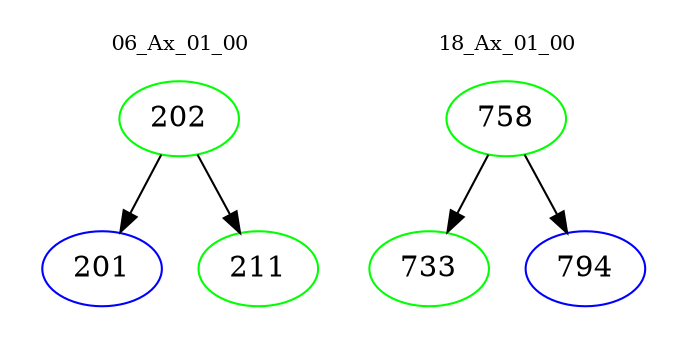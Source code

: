 digraph{
subgraph cluster_0 {
color = white
label = "06_Ax_01_00";
fontsize=10;
T0_202 [label="202", color="green"]
T0_202 -> T0_201 [color="black"]
T0_201 [label="201", color="blue"]
T0_202 -> T0_211 [color="black"]
T0_211 [label="211", color="green"]
}
subgraph cluster_1 {
color = white
label = "18_Ax_01_00";
fontsize=10;
T1_758 [label="758", color="green"]
T1_758 -> T1_733 [color="black"]
T1_733 [label="733", color="green"]
T1_758 -> T1_794 [color="black"]
T1_794 [label="794", color="blue"]
}
}
